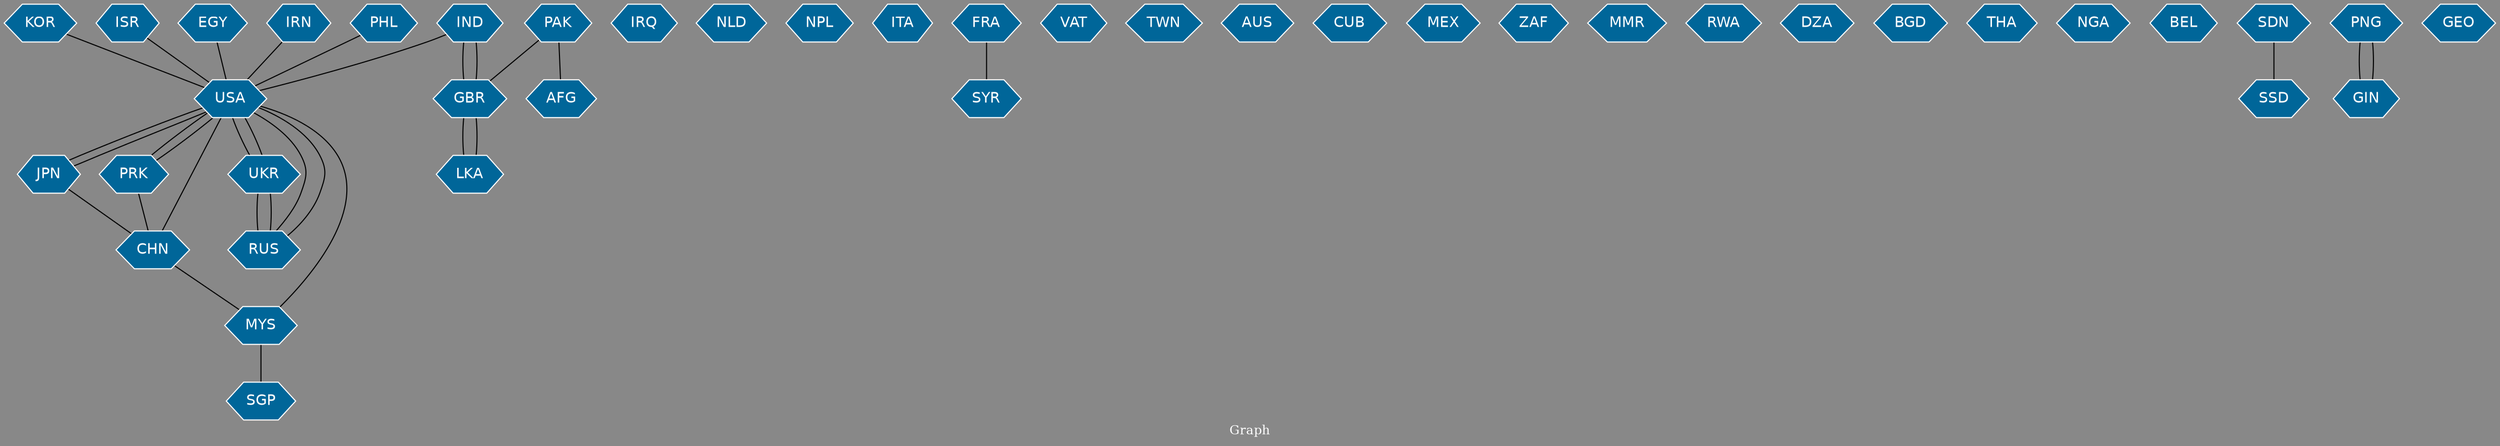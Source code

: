 // Countries together in item graph
graph {
	graph [bgcolor="#888888" fontcolor=white fontsize=12 label="Graph" outputorder=edgesfirst overlap=prism]
	node [color=white fillcolor="#006699" fontcolor=white fontname=Helvetica shape=hexagon style=filled]
	edge [arrowhead=open color=black fontcolor=white fontname=Courier fontsize=12]
		IND [label=IND]
		USA [label=USA]
		JPN [label=JPN]
		IRQ [label=IRQ]
		NLD [label=NLD]
		KOR [label=KOR]
		NPL [label=NPL]
		PAK [label=PAK]
		LKA [label=LKA]
		GBR [label=GBR]
		UKR [label=UKR]
		ITA [label=ITA]
		PRK [label=PRK]
		CHN [label=CHN]
		ISR [label=ISR]
		SYR [label=SYR]
		EGY [label=EGY]
		MYS [label=MYS]
		SGP [label=SGP]
		AFG [label=AFG]
		RUS [label=RUS]
		VAT [label=VAT]
		TWN [label=TWN]
		FRA [label=FRA]
		AUS [label=AUS]
		CUB [label=CUB]
		IRN [label=IRN]
		MEX [label=MEX]
		ZAF [label=ZAF]
		MMR [label=MMR]
		RWA [label=RWA]
		DZA [label=DZA]
		BGD [label=BGD]
		THA [label=THA]
		NGA [label=NGA]
		PHL [label=PHL]
		BEL [label=BEL]
		SDN [label=SDN]
		SSD [label=SSD]
		PNG [label=PNG]
		GIN [label=GIN]
		GEO [label=GEO]
			GIN -- PNG [weight=1]
			LKA -- GBR [weight=1]
			UKR -- RUS [weight=4]
			JPN -- USA [weight=3]
			KOR -- USA [weight=1]
			CHN -- USA [weight=1]
			PRK -- CHN [weight=1]
			PAK -- GBR [weight=1]
			IND -- USA [weight=1]
			MYS -- USA [weight=1]
			PHL -- USA [weight=1]
			MYS -- SGP [weight=1]
			IND -- GBR [weight=1]
			EGY -- USA [weight=1]
			USA -- JPN [weight=1]
			GBR -- IND [weight=2]
			RUS -- USA [weight=1]
			UKR -- USA [weight=1]
			RUS -- UKR [weight=5]
			USA -- RUS [weight=3]
			PAK -- AFG [weight=1]
			IRN -- USA [weight=1]
			ISR -- USA [weight=1]
			PNG -- GIN [weight=1]
			SDN -- SSD [weight=1]
			JPN -- CHN [weight=1]
			CHN -- MYS [weight=1]
			PRK -- USA [weight=1]
			FRA -- SYR [weight=1]
			USA -- UKR [weight=1]
			GBR -- LKA [weight=2]
			USA -- PRK [weight=1]
}